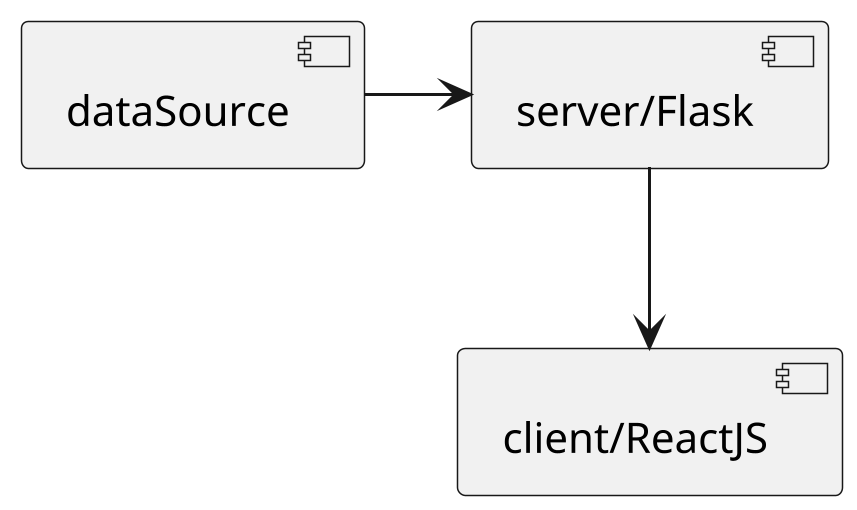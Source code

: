 @startuml

scale 3

[server/Flask] as server
[client/ReactJS] as client
[dataSource] as ds
' [db/InfluxDB] as db

ds -> server
' server - db
server --> client

@enduml